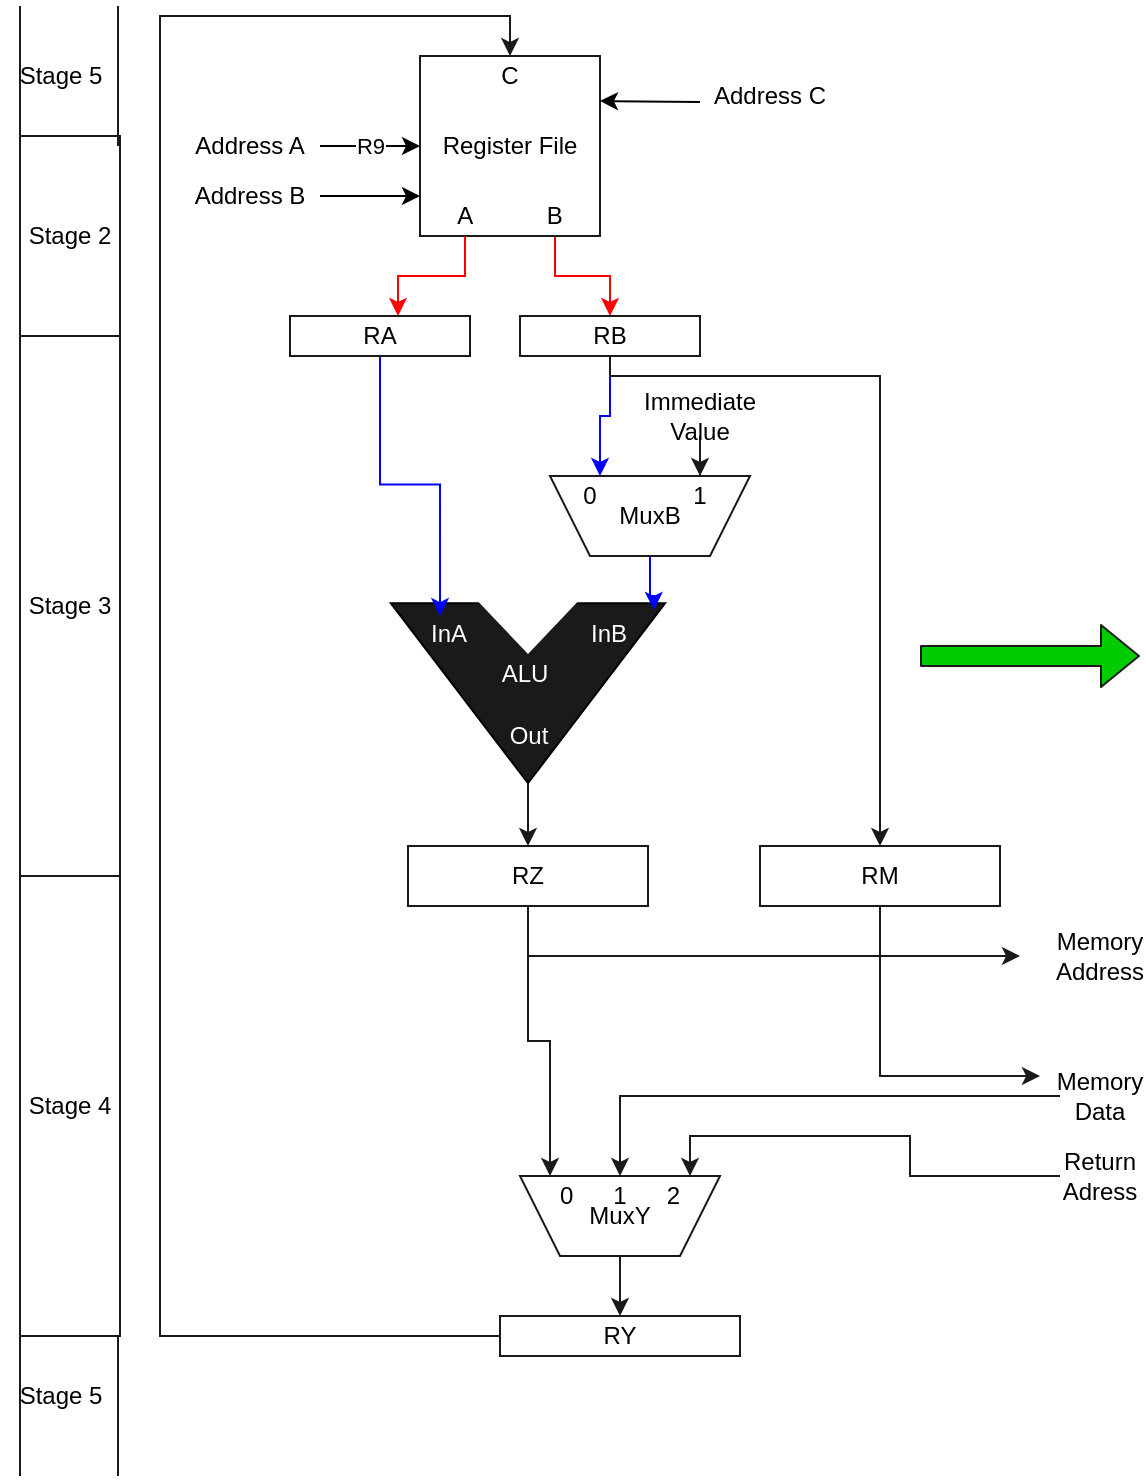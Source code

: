 <mxfile version="13.9.2" type="github">
  <diagram id="363l4msee2OIf_mjD16K" name="Page-1">
    <mxGraphModel dx="1038" dy="587" grid="1" gridSize="10" guides="1" tooltips="1" connect="1" arrows="1" fold="1" page="1" pageScale="1" pageWidth="827" pageHeight="1169" math="0" shadow="0">
      <root>
        <mxCell id="0" />
        <mxCell id="1" parent="0" />
        <mxCell id="41a6UNO9W1_zl_YX5yjG-5" value="Alu" style="group" vertex="1" connectable="0" parent="1">
          <mxGeometry x="354" y="410" width="120" height="120" as="geometry" />
        </mxCell>
        <mxCell id="41a6UNO9W1_zl_YX5yjG-2" value="" style="triangle;whiteSpace=wrap;html=1;rotation=90;fillColor=#1A1A1A;" vertex="1" parent="41a6UNO9W1_zl_YX5yjG-5">
          <mxGeometry x="15.0" width="90" height="137.143" as="geometry" />
        </mxCell>
        <mxCell id="41a6UNO9W1_zl_YX5yjG-4" value="" style="triangle;whiteSpace=wrap;html=1;rotation=90;strokeColor=#FFFFFF;" vertex="1" parent="41a6UNO9W1_zl_YX5yjG-5">
          <mxGeometry x="37.5" y="-17.143" width="45" height="85.714" as="geometry" />
        </mxCell>
        <mxCell id="41a6UNO9W1_zl_YX5yjG-29" value="&lt;font color=&quot;#FFFFFF&quot;&gt;ALU&lt;/font&gt;" style="text;html=1;align=center;verticalAlign=middle;resizable=0;points=[];autosize=1;" vertex="1" parent="41a6UNO9W1_zl_YX5yjG-5">
          <mxGeometry x="37.5" y="48.57" width="40" height="20" as="geometry" />
        </mxCell>
        <mxCell id="41a6UNO9W1_zl_YX5yjG-33" value="&lt;font color=&quot;#FFFFFF&quot;&gt;InB&lt;/font&gt;" style="text;html=1;align=center;verticalAlign=middle;resizable=0;points=[];autosize=1;" vertex="1" parent="41a6UNO9W1_zl_YX5yjG-5">
          <mxGeometry x="85" y="28.57" width="30" height="20" as="geometry" />
        </mxCell>
        <mxCell id="41a6UNO9W1_zl_YX5yjG-32" value="&lt;font color=&quot;#FFFFFF&quot;&gt;InA&lt;/font&gt;" style="text;html=1;align=center;verticalAlign=middle;resizable=0;points=[];autosize=1;" vertex="1" parent="41a6UNO9W1_zl_YX5yjG-5">
          <mxGeometry x="5" y="28.57" width="30" height="20" as="geometry" />
        </mxCell>
        <mxCell id="41a6UNO9W1_zl_YX5yjG-31" value="&lt;font color=&quot;#FFFFFF&quot;&gt;Out&lt;/font&gt;" style="text;html=1;align=center;verticalAlign=middle;resizable=0;points=[];autosize=1;" vertex="1" parent="41a6UNO9W1_zl_YX5yjG-5">
          <mxGeometry x="45" y="80" width="30" height="20" as="geometry" />
        </mxCell>
        <mxCell id="41a6UNO9W1_zl_YX5yjG-22" style="edgeStyle=orthogonalEdgeStyle;rounded=0;orthogonalLoop=1;jettySize=auto;html=1;entryX=0.5;entryY=0;entryDx=0;entryDy=0;strokeColor=#FF0000;exitX=0.75;exitY=1;exitDx=0;exitDy=0;" edge="1" parent="1" source="41a6UNO9W1_zl_YX5yjG-10" target="41a6UNO9W1_zl_YX5yjG-19">
          <mxGeometry relative="1" as="geometry" />
        </mxCell>
        <mxCell id="41a6UNO9W1_zl_YX5yjG-7" value="Register File" style="whiteSpace=wrap;html=1;aspect=fixed;strokeColor=#1A1A1A;fillColor=#FFFFFF;" vertex="1" parent="1">
          <mxGeometry x="360" y="160" width="90" height="90" as="geometry" />
        </mxCell>
        <mxCell id="41a6UNO9W1_zl_YX5yjG-8" value="C" style="text;html=1;strokeColor=none;fillColor=none;align=center;verticalAlign=middle;whiteSpace=wrap;rounded=0;" vertex="1" parent="1">
          <mxGeometry x="385" y="160" width="40" height="20" as="geometry" />
        </mxCell>
        <mxCell id="41a6UNO9W1_zl_YX5yjG-21" style="edgeStyle=orthogonalEdgeStyle;rounded=0;orthogonalLoop=1;jettySize=auto;html=1;entryX=0.6;entryY=0;entryDx=0;entryDy=0;entryPerimeter=0;strokeColor=#FF0000;exitX=0.25;exitY=1;exitDx=0;exitDy=0;" edge="1" parent="1" source="41a6UNO9W1_zl_YX5yjG-10" target="41a6UNO9W1_zl_YX5yjG-20">
          <mxGeometry relative="1" as="geometry" />
        </mxCell>
        <mxCell id="41a6UNO9W1_zl_YX5yjG-10" value="A&amp;nbsp;&amp;nbsp;&amp;nbsp;&amp;nbsp;&amp;nbsp;&amp;nbsp;&amp;nbsp;&amp;nbsp;&amp;nbsp;&amp;nbsp; B" style="text;html=1;strokeColor=none;fillColor=none;align=center;verticalAlign=middle;whiteSpace=wrap;rounded=0;" vertex="1" parent="1">
          <mxGeometry x="360" y="230" width="90" height="20" as="geometry" />
        </mxCell>
        <mxCell id="41a6UNO9W1_zl_YX5yjG-11" value="" style="endArrow=classic;html=1;entryX=1;entryY=0.25;entryDx=0;entryDy=0;" edge="1" parent="1" target="41a6UNO9W1_zl_YX5yjG-7">
          <mxGeometry width="50" height="50" relative="1" as="geometry">
            <mxPoint x="500" y="183" as="sourcePoint" />
            <mxPoint x="520" y="400" as="targetPoint" />
          </mxGeometry>
        </mxCell>
        <mxCell id="41a6UNO9W1_zl_YX5yjG-14" value="R9" style="endArrow=classic;html=1;entryX=0;entryY=0.5;entryDx=0;entryDy=0;" edge="1" parent="1" target="41a6UNO9W1_zl_YX5yjG-7">
          <mxGeometry width="50" height="50" relative="1" as="geometry">
            <mxPoint x="310" y="205" as="sourcePoint" />
            <mxPoint x="220" y="204.5" as="targetPoint" />
          </mxGeometry>
        </mxCell>
        <mxCell id="41a6UNO9W1_zl_YX5yjG-15" value="" style="endArrow=classic;html=1;entryX=0;entryY=0.5;entryDx=0;entryDy=0;" edge="1" parent="1">
          <mxGeometry width="50" height="50" relative="1" as="geometry">
            <mxPoint x="310" y="230" as="sourcePoint" />
            <mxPoint x="360" y="230" as="targetPoint" />
          </mxGeometry>
        </mxCell>
        <mxCell id="41a6UNO9W1_zl_YX5yjG-16" value="Address C" style="text;html=1;strokeColor=none;fillColor=none;align=center;verticalAlign=middle;whiteSpace=wrap;rounded=0;" vertex="1" parent="1">
          <mxGeometry x="500" y="170" width="70" height="20" as="geometry" />
        </mxCell>
        <mxCell id="41a6UNO9W1_zl_YX5yjG-17" value="Address B" style="text;html=1;strokeColor=none;fillColor=none;align=center;verticalAlign=middle;whiteSpace=wrap;rounded=0;" vertex="1" parent="1">
          <mxGeometry x="240" y="220" width="70" height="20" as="geometry" />
        </mxCell>
        <mxCell id="41a6UNO9W1_zl_YX5yjG-18" value="Address A" style="text;html=1;strokeColor=none;fillColor=none;align=center;verticalAlign=middle;whiteSpace=wrap;rounded=0;" vertex="1" parent="1">
          <mxGeometry x="240" y="195" width="70" height="20" as="geometry" />
        </mxCell>
        <mxCell id="41a6UNO9W1_zl_YX5yjG-35" style="edgeStyle=orthogonalEdgeStyle;rounded=0;orthogonalLoop=1;jettySize=auto;html=1;entryX=0.75;entryY=1;entryDx=0;entryDy=0;strokeColor=#0000FF;" edge="1" parent="1" source="41a6UNO9W1_zl_YX5yjG-19" target="41a6UNO9W1_zl_YX5yjG-23">
          <mxGeometry relative="1" as="geometry" />
        </mxCell>
        <mxCell id="41a6UNO9W1_zl_YX5yjG-45" style="edgeStyle=orthogonalEdgeStyle;rounded=0;orthogonalLoop=1;jettySize=auto;html=1;strokeColor=#1A1A1A;" edge="1" parent="1" source="41a6UNO9W1_zl_YX5yjG-19" target="41a6UNO9W1_zl_YX5yjG-40">
          <mxGeometry relative="1" as="geometry">
            <Array as="points">
              <mxPoint x="455" y="320" />
              <mxPoint x="590" y="320" />
            </Array>
          </mxGeometry>
        </mxCell>
        <mxCell id="41a6UNO9W1_zl_YX5yjG-19" value="RB" style="rounded=0;whiteSpace=wrap;html=1;strokeColor=#1A1A1A;fillColor=#FFFFFF;" vertex="1" parent="1">
          <mxGeometry x="410" y="290" width="90" height="20" as="geometry" />
        </mxCell>
        <mxCell id="41a6UNO9W1_zl_YX5yjG-34" style="edgeStyle=orthogonalEdgeStyle;rounded=0;orthogonalLoop=1;jettySize=auto;html=1;entryX=0.367;entryY=0.072;entryDx=0;entryDy=0;entryPerimeter=0;strokeColor=#0000FF;" edge="1" parent="1" source="41a6UNO9W1_zl_YX5yjG-20" target="41a6UNO9W1_zl_YX5yjG-32">
          <mxGeometry relative="1" as="geometry" />
        </mxCell>
        <mxCell id="41a6UNO9W1_zl_YX5yjG-20" value="RA" style="rounded=0;whiteSpace=wrap;html=1;strokeColor=#1A1A1A;fillColor=#FFFFFF;" vertex="1" parent="1">
          <mxGeometry x="295" y="290" width="90" height="20" as="geometry" />
        </mxCell>
        <mxCell id="41a6UNO9W1_zl_YX5yjG-27" style="edgeStyle=orthogonalEdgeStyle;rounded=0;orthogonalLoop=1;jettySize=auto;html=1;entryX=0.038;entryY=0.041;entryDx=0;entryDy=0;entryPerimeter=0;strokeColor=#0000FF;" edge="1" parent="1" source="41a6UNO9W1_zl_YX5yjG-23" target="41a6UNO9W1_zl_YX5yjG-2">
          <mxGeometry relative="1" as="geometry" />
        </mxCell>
        <mxCell id="41a6UNO9W1_zl_YX5yjG-23" value="MuxB" style="shape=trapezoid;perimeter=trapezoidPerimeter;whiteSpace=wrap;html=1;fixedSize=1;strokeColor=#1A1A1A;fillColor=#FFFFFF;direction=west;" vertex="1" parent="1">
          <mxGeometry x="425" y="370" width="100" height="40" as="geometry" />
        </mxCell>
        <mxCell id="41a6UNO9W1_zl_YX5yjG-25" style="edgeStyle=orthogonalEdgeStyle;rounded=0;orthogonalLoop=1;jettySize=auto;html=1;entryX=0.25;entryY=1;entryDx=0;entryDy=0;strokeColor=#1A1A1A;" edge="1" parent="1" source="41a6UNO9W1_zl_YX5yjG-24" target="41a6UNO9W1_zl_YX5yjG-23">
          <mxGeometry relative="1" as="geometry" />
        </mxCell>
        <mxCell id="41a6UNO9W1_zl_YX5yjG-24" value="Immediate Value" style="text;html=1;strokeColor=none;fillColor=none;align=center;verticalAlign=middle;whiteSpace=wrap;rounded=0;" vertex="1" parent="1">
          <mxGeometry x="480" y="330" width="40" height="20" as="geometry" />
        </mxCell>
        <mxCell id="41a6UNO9W1_zl_YX5yjG-36" value="1" style="text;html=1;strokeColor=none;fillColor=none;align=center;verticalAlign=middle;whiteSpace=wrap;rounded=0;" vertex="1" parent="1">
          <mxGeometry x="480" y="370" width="40" height="20" as="geometry" />
        </mxCell>
        <mxCell id="41a6UNO9W1_zl_YX5yjG-37" value="0" style="text;html=1;strokeColor=none;fillColor=none;align=center;verticalAlign=middle;whiteSpace=wrap;rounded=0;" vertex="1" parent="1">
          <mxGeometry x="425" y="370" width="40" height="20" as="geometry" />
        </mxCell>
        <mxCell id="41a6UNO9W1_zl_YX5yjG-46" style="edgeStyle=orthogonalEdgeStyle;rounded=0;orthogonalLoop=1;jettySize=auto;html=1;entryX=0.25;entryY=0;entryDx=0;entryDy=0;strokeColor=#1A1A1A;" edge="1" parent="1" source="41a6UNO9W1_zl_YX5yjG-38" target="41a6UNO9W1_zl_YX5yjG-42">
          <mxGeometry relative="1" as="geometry" />
        </mxCell>
        <mxCell id="41a6UNO9W1_zl_YX5yjG-49" style="edgeStyle=orthogonalEdgeStyle;rounded=0;orthogonalLoop=1;jettySize=auto;html=1;strokeColor=#1A1A1A;" edge="1" parent="1" source="41a6UNO9W1_zl_YX5yjG-38">
          <mxGeometry relative="1" as="geometry">
            <mxPoint x="660" y="610" as="targetPoint" />
            <Array as="points">
              <mxPoint x="414" y="610" />
            </Array>
          </mxGeometry>
        </mxCell>
        <mxCell id="41a6UNO9W1_zl_YX5yjG-38" value="RZ" style="rounded=0;whiteSpace=wrap;html=1;strokeColor=#1A1A1A;fillColor=#FFFFFF;" vertex="1" parent="1">
          <mxGeometry x="354" y="555" width="120" height="30" as="geometry" />
        </mxCell>
        <mxCell id="41a6UNO9W1_zl_YX5yjG-51" style="edgeStyle=orthogonalEdgeStyle;rounded=0;orthogonalLoop=1;jettySize=auto;html=1;strokeColor=#1A1A1A;" edge="1" parent="1" source="41a6UNO9W1_zl_YX5yjG-40">
          <mxGeometry relative="1" as="geometry">
            <mxPoint x="670" y="670" as="targetPoint" />
            <Array as="points">
              <mxPoint x="590" y="670" />
            </Array>
          </mxGeometry>
        </mxCell>
        <mxCell id="41a6UNO9W1_zl_YX5yjG-40" value="RM" style="rounded=0;whiteSpace=wrap;html=1;strokeColor=#1A1A1A;fillColor=#FFFFFF;" vertex="1" parent="1">
          <mxGeometry x="530" y="555" width="120" height="30" as="geometry" />
        </mxCell>
        <mxCell id="41a6UNO9W1_zl_YX5yjG-58" style="edgeStyle=orthogonalEdgeStyle;rounded=0;orthogonalLoop=1;jettySize=auto;html=1;entryX=0.5;entryY=0;entryDx=0;entryDy=0;strokeColor=#1A1A1A;fillColor=#00CC00;" edge="1" parent="1" source="41a6UNO9W1_zl_YX5yjG-41" target="41a6UNO9W1_zl_YX5yjG-56">
          <mxGeometry relative="1" as="geometry" />
        </mxCell>
        <mxCell id="41a6UNO9W1_zl_YX5yjG-41" value="MuxY" style="shape=trapezoid;perimeter=trapezoidPerimeter;whiteSpace=wrap;html=1;fixedSize=1;strokeColor=#1A1A1A;fillColor=#FFFFFF;direction=west;" vertex="1" parent="1">
          <mxGeometry x="410" y="720" width="100" height="40" as="geometry" />
        </mxCell>
        <mxCell id="41a6UNO9W1_zl_YX5yjG-42" value="0&amp;nbsp;&amp;nbsp;&amp;nbsp;&amp;nbsp;&amp;nbsp; 1&amp;nbsp;&amp;nbsp;&amp;nbsp;&amp;nbsp;&amp;nbsp; 2" style="text;html=1;strokeColor=none;fillColor=none;align=center;verticalAlign=middle;whiteSpace=wrap;rounded=0;" vertex="1" parent="1">
          <mxGeometry x="390" y="720" width="140" height="20" as="geometry" />
        </mxCell>
        <mxCell id="41a6UNO9W1_zl_YX5yjG-44" style="edgeStyle=orthogonalEdgeStyle;rounded=0;orthogonalLoop=1;jettySize=auto;html=1;entryX=0.5;entryY=0;entryDx=0;entryDy=0;strokeColor=#1A1A1A;" edge="1" parent="1" source="41a6UNO9W1_zl_YX5yjG-2" target="41a6UNO9W1_zl_YX5yjG-38">
          <mxGeometry relative="1" as="geometry" />
        </mxCell>
        <mxCell id="41a6UNO9W1_zl_YX5yjG-47" value="Memory Address" style="text;html=1;strokeColor=none;fillColor=none;align=center;verticalAlign=middle;whiteSpace=wrap;rounded=0;" vertex="1" parent="1">
          <mxGeometry x="680" y="600" width="40" height="20" as="geometry" />
        </mxCell>
        <mxCell id="41a6UNO9W1_zl_YX5yjG-52" style="edgeStyle=orthogonalEdgeStyle;rounded=0;orthogonalLoop=1;jettySize=auto;html=1;entryX=0.5;entryY=0;entryDx=0;entryDy=0;strokeColor=#1A1A1A;" edge="1" parent="1" source="41a6UNO9W1_zl_YX5yjG-50" target="41a6UNO9W1_zl_YX5yjG-42">
          <mxGeometry relative="1" as="geometry" />
        </mxCell>
        <mxCell id="41a6UNO9W1_zl_YX5yjG-50" value="Memory Data" style="text;html=1;strokeColor=none;fillColor=none;align=center;verticalAlign=middle;whiteSpace=wrap;rounded=0;" vertex="1" parent="1">
          <mxGeometry x="680" y="670" width="40" height="20" as="geometry" />
        </mxCell>
        <mxCell id="41a6UNO9W1_zl_YX5yjG-54" style="edgeStyle=orthogonalEdgeStyle;rounded=0;orthogonalLoop=1;jettySize=auto;html=1;entryX=0.75;entryY=0;entryDx=0;entryDy=0;strokeColor=#1A1A1A;" edge="1" parent="1" source="41a6UNO9W1_zl_YX5yjG-53" target="41a6UNO9W1_zl_YX5yjG-42">
          <mxGeometry relative="1" as="geometry" />
        </mxCell>
        <mxCell id="41a6UNO9W1_zl_YX5yjG-53" value="Return Adress" style="text;html=1;strokeColor=none;fillColor=none;align=center;verticalAlign=middle;whiteSpace=wrap;rounded=0;" vertex="1" parent="1">
          <mxGeometry x="680" y="710" width="40" height="20" as="geometry" />
        </mxCell>
        <mxCell id="41a6UNO9W1_zl_YX5yjG-55" value="" style="shape=flexArrow;endArrow=classic;html=1;strokeColor=#1A1A1A;fillColor=#00CC00;" edge="1" parent="1">
          <mxGeometry width="50" height="50" relative="1" as="geometry">
            <mxPoint x="610" y="460" as="sourcePoint" />
            <mxPoint x="720" y="460" as="targetPoint" />
          </mxGeometry>
        </mxCell>
        <mxCell id="41a6UNO9W1_zl_YX5yjG-59" style="edgeStyle=orthogonalEdgeStyle;rounded=0;orthogonalLoop=1;jettySize=auto;html=1;entryX=0.5;entryY=0;entryDx=0;entryDy=0;strokeColor=#1A1A1A;fillColor=#00CC00;" edge="1" parent="1" source="41a6UNO9W1_zl_YX5yjG-56" target="41a6UNO9W1_zl_YX5yjG-8">
          <mxGeometry relative="1" as="geometry">
            <Array as="points">
              <mxPoint x="230" y="800" />
              <mxPoint x="230" y="140" />
              <mxPoint x="405" y="140" />
            </Array>
          </mxGeometry>
        </mxCell>
        <mxCell id="41a6UNO9W1_zl_YX5yjG-56" value="RY" style="rounded=0;whiteSpace=wrap;html=1;strokeColor=#1A1A1A;fillColor=#FFFFFF;" vertex="1" parent="1">
          <mxGeometry x="400" y="790" width="120" height="20" as="geometry" />
        </mxCell>
        <mxCell id="41a6UNO9W1_zl_YX5yjG-60" value="Stage 2" style="rounded=0;whiteSpace=wrap;html=1;strokeColor=#1A1A1A;fillColor=#FFFFFF;" vertex="1" parent="1">
          <mxGeometry x="160" y="200" width="50" height="100" as="geometry" />
        </mxCell>
        <mxCell id="41a6UNO9W1_zl_YX5yjG-62" value="Stage 3" style="rounded=0;whiteSpace=wrap;html=1;strokeColor=#1A1A1A;fillColor=#FFFFFF;" vertex="1" parent="1">
          <mxGeometry x="160" y="300" width="50" height="270" as="geometry" />
        </mxCell>
        <mxCell id="41a6UNO9W1_zl_YX5yjG-64" value="Stage 4" style="rounded=0;whiteSpace=wrap;html=1;strokeColor=#1A1A1A;fillColor=#FFFFFF;" vertex="1" parent="1">
          <mxGeometry x="160" y="570" width="50" height="230" as="geometry" />
        </mxCell>
        <mxCell id="41a6UNO9W1_zl_YX5yjG-67" value="" style="endArrow=none;html=1;strokeColor=#1A1A1A;fillColor=#00CC00;entryX=0;entryY=1;entryDx=0;entryDy=0;" edge="1" parent="1" target="41a6UNO9W1_zl_YX5yjG-64">
          <mxGeometry width="50" height="50" relative="1" as="geometry">
            <mxPoint x="160" y="870" as="sourcePoint" />
            <mxPoint x="170" y="840" as="targetPoint" />
          </mxGeometry>
        </mxCell>
        <mxCell id="41a6UNO9W1_zl_YX5yjG-68" value="" style="endArrow=none;html=1;strokeColor=#1A1A1A;fillColor=#00CC00;entryX=0;entryY=1;entryDx=0;entryDy=0;" edge="1" parent="1">
          <mxGeometry width="50" height="50" relative="1" as="geometry">
            <mxPoint x="209" y="870" as="sourcePoint" />
            <mxPoint x="209" y="800" as="targetPoint" />
          </mxGeometry>
        </mxCell>
        <mxCell id="41a6UNO9W1_zl_YX5yjG-69" value="" style="endArrow=none;html=1;strokeColor=#1A1A1A;fillColor=#00CC00;entryX=0;entryY=1;entryDx=0;entryDy=0;" edge="1" parent="1">
          <mxGeometry width="50" height="50" relative="1" as="geometry">
            <mxPoint x="160" y="205" as="sourcePoint" />
            <mxPoint x="160" y="135" as="targetPoint" />
          </mxGeometry>
        </mxCell>
        <mxCell id="41a6UNO9W1_zl_YX5yjG-70" value="" style="endArrow=none;html=1;strokeColor=#1A1A1A;fillColor=#00CC00;entryX=0;entryY=1;entryDx=0;entryDy=0;" edge="1" parent="1">
          <mxGeometry width="50" height="50" relative="1" as="geometry">
            <mxPoint x="209" y="205" as="sourcePoint" />
            <mxPoint x="209" y="135" as="targetPoint" />
          </mxGeometry>
        </mxCell>
        <mxCell id="41a6UNO9W1_zl_YX5yjG-71" value="Stage 5" style="text;html=1;align=center;verticalAlign=middle;resizable=0;points=[];autosize=1;" vertex="1" parent="1">
          <mxGeometry x="150" y="160" width="60" height="20" as="geometry" />
        </mxCell>
        <mxCell id="41a6UNO9W1_zl_YX5yjG-74" value="Stage 5" style="text;html=1;align=center;verticalAlign=middle;resizable=0;points=[];autosize=1;" vertex="1" parent="1">
          <mxGeometry x="150" y="820" width="60" height="20" as="geometry" />
        </mxCell>
      </root>
    </mxGraphModel>
  </diagram>
</mxfile>

